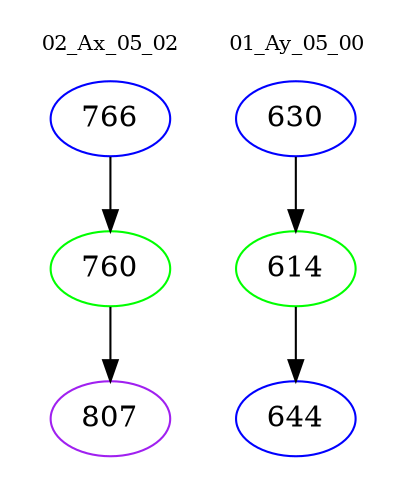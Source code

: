 digraph{
subgraph cluster_0 {
color = white
label = "02_Ax_05_02";
fontsize=10;
T0_766 [label="766", color="blue"]
T0_766 -> T0_760 [color="black"]
T0_760 [label="760", color="green"]
T0_760 -> T0_807 [color="black"]
T0_807 [label="807", color="purple"]
}
subgraph cluster_1 {
color = white
label = "01_Ay_05_00";
fontsize=10;
T1_630 [label="630", color="blue"]
T1_630 -> T1_614 [color="black"]
T1_614 [label="614", color="green"]
T1_614 -> T1_644 [color="black"]
T1_644 [label="644", color="blue"]
}
}
